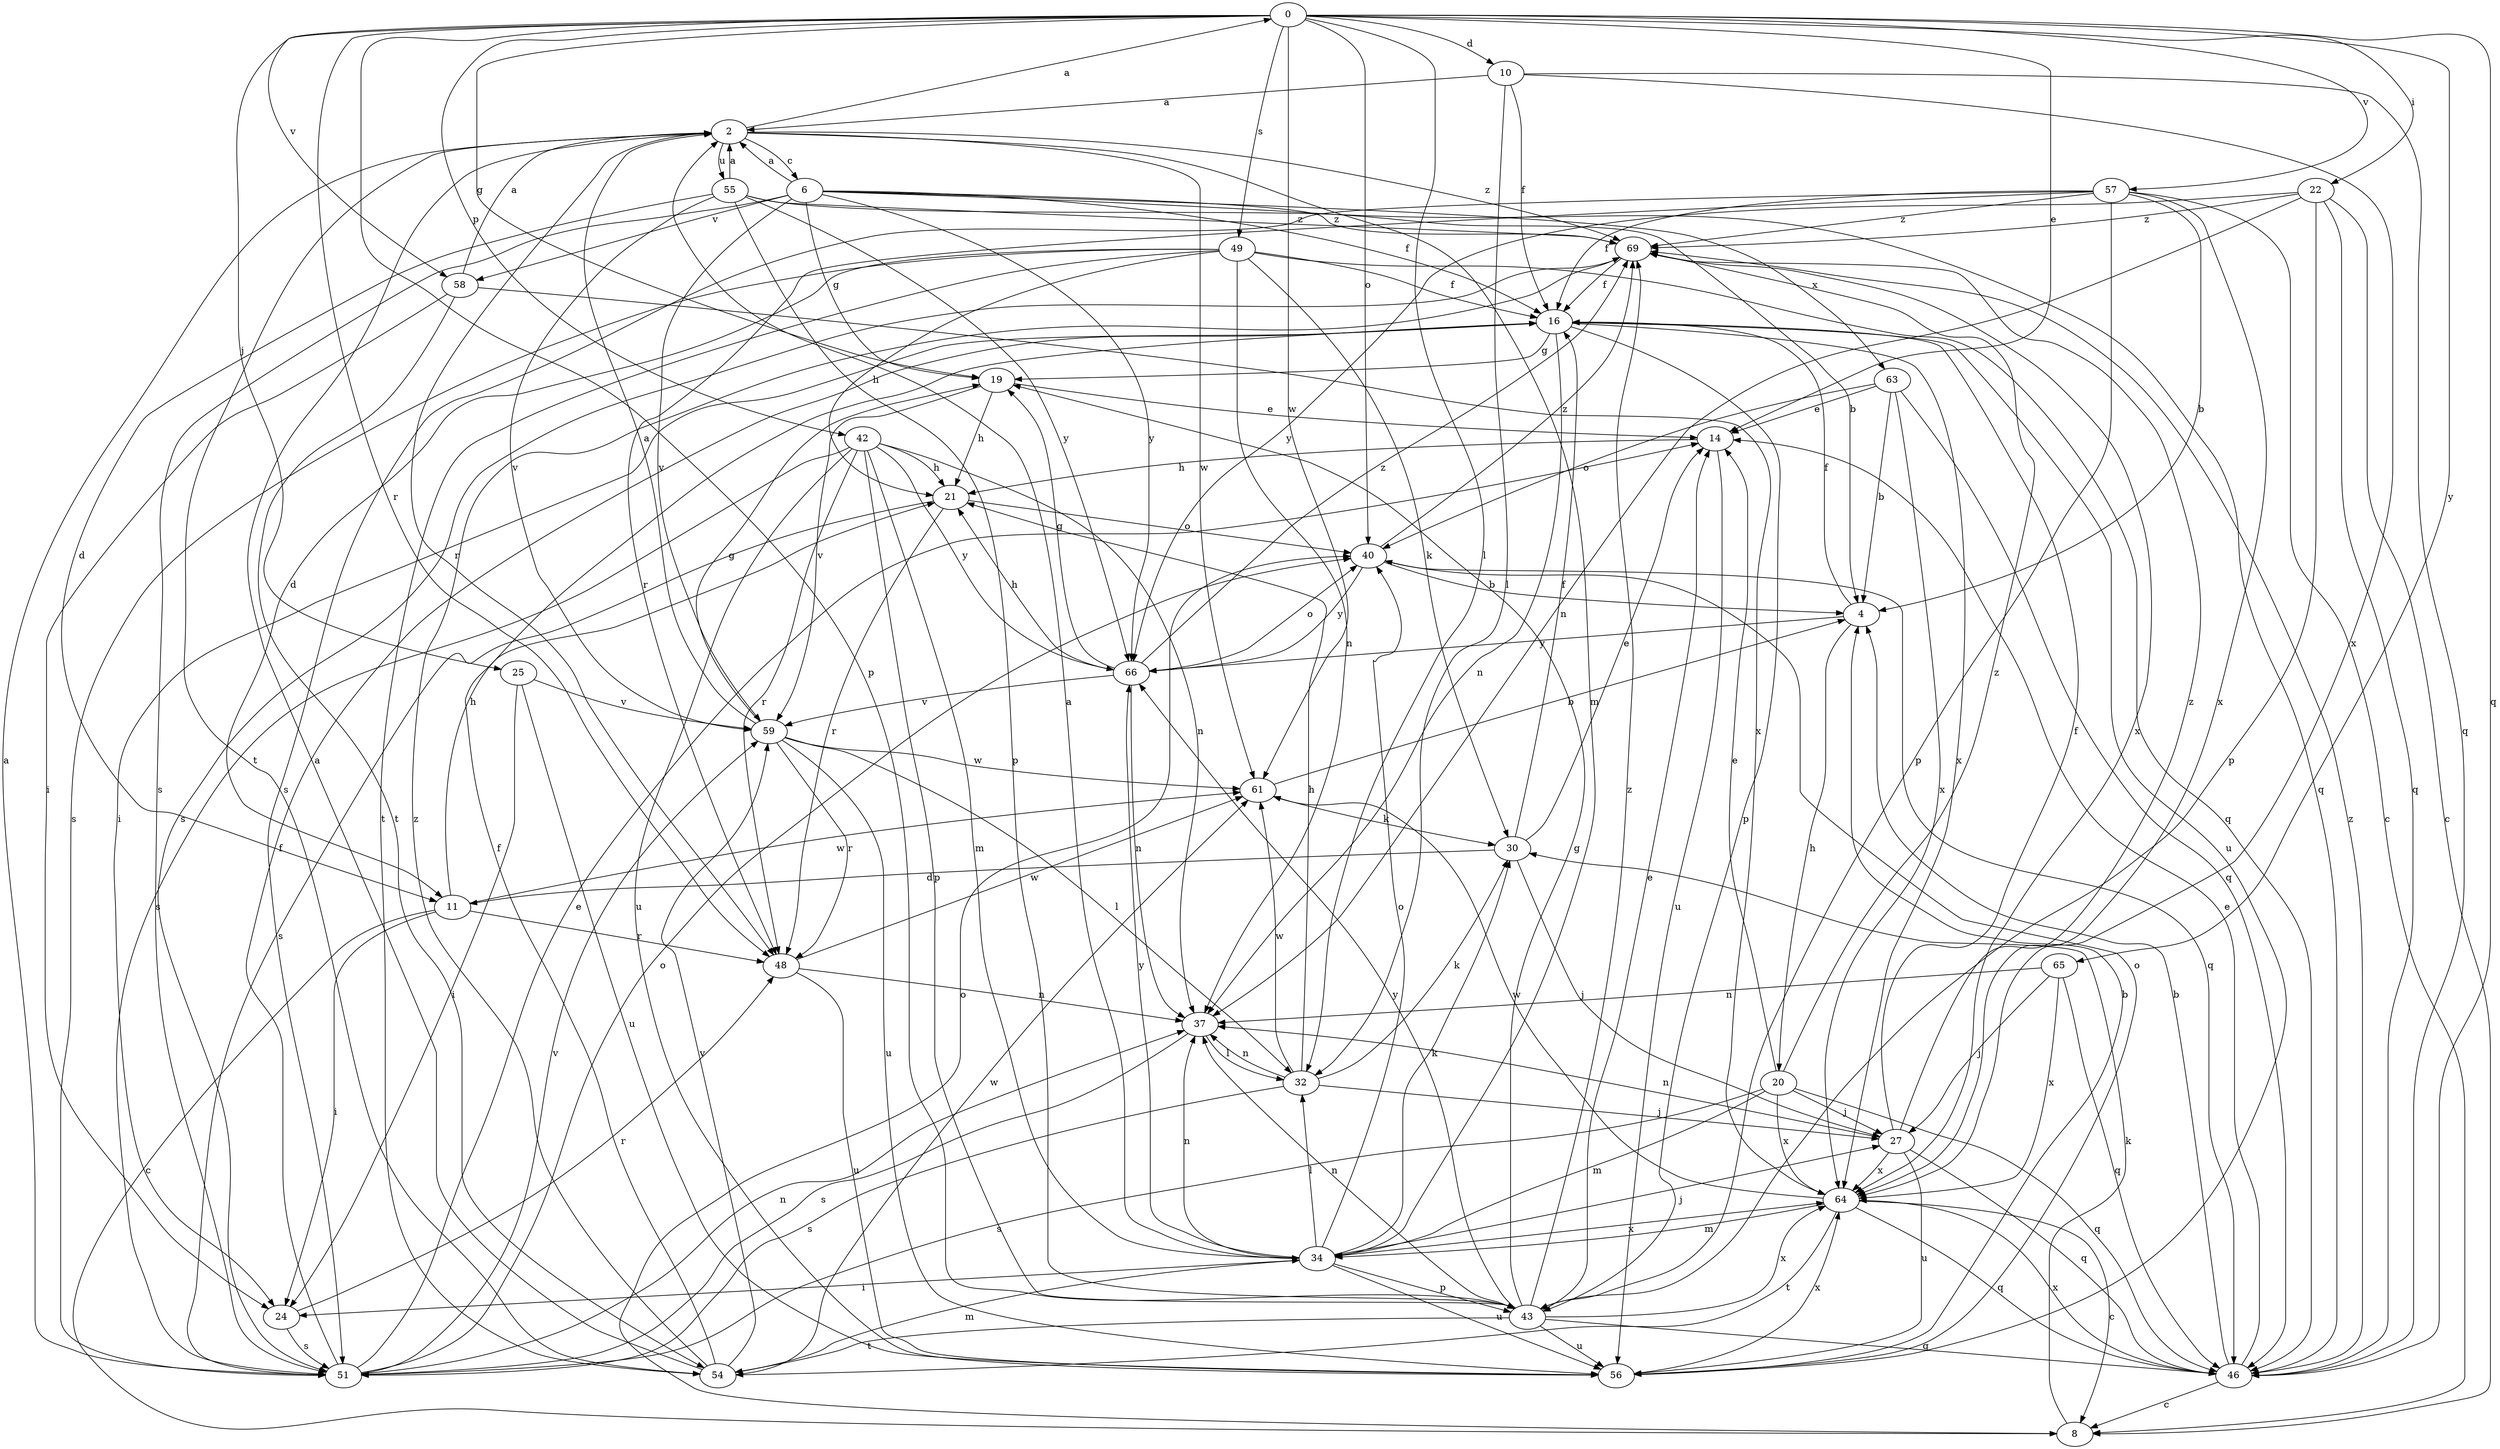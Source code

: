 strict digraph  {
0;
2;
4;
6;
8;
10;
11;
14;
16;
19;
20;
21;
22;
24;
25;
27;
30;
32;
34;
37;
40;
42;
43;
46;
48;
49;
51;
54;
55;
56;
57;
58;
59;
61;
63;
64;
65;
66;
69;
0 -> 10  [label=d];
0 -> 14  [label=e];
0 -> 19  [label=g];
0 -> 22  [label=i];
0 -> 25  [label=j];
0 -> 32  [label=l];
0 -> 40  [label=o];
0 -> 42  [label=p];
0 -> 43  [label=p];
0 -> 46  [label=q];
0 -> 48  [label=r];
0 -> 49  [label=s];
0 -> 57  [label=v];
0 -> 58  [label=v];
0 -> 61  [label=w];
0 -> 65  [label=y];
2 -> 0  [label=a];
2 -> 6  [label=c];
2 -> 34  [label=m];
2 -> 48  [label=r];
2 -> 54  [label=t];
2 -> 55  [label=u];
2 -> 61  [label=w];
2 -> 69  [label=z];
4 -> 16  [label=f];
4 -> 20  [label=h];
4 -> 66  [label=y];
6 -> 2  [label=a];
6 -> 4  [label=b];
6 -> 16  [label=f];
6 -> 19  [label=g];
6 -> 51  [label=s];
6 -> 58  [label=v];
6 -> 59  [label=v];
6 -> 63  [label=x];
6 -> 66  [label=y];
6 -> 69  [label=z];
8 -> 30  [label=k];
8 -> 40  [label=o];
10 -> 2  [label=a];
10 -> 16  [label=f];
10 -> 32  [label=l];
10 -> 46  [label=q];
10 -> 64  [label=x];
11 -> 8  [label=c];
11 -> 21  [label=h];
11 -> 24  [label=i];
11 -> 48  [label=r];
11 -> 61  [label=w];
14 -> 21  [label=h];
14 -> 56  [label=u];
16 -> 19  [label=g];
16 -> 24  [label=i];
16 -> 37  [label=n];
16 -> 43  [label=p];
16 -> 56  [label=u];
16 -> 64  [label=x];
19 -> 14  [label=e];
19 -> 21  [label=h];
19 -> 59  [label=v];
20 -> 14  [label=e];
20 -> 27  [label=j];
20 -> 34  [label=m];
20 -> 46  [label=q];
20 -> 51  [label=s];
20 -> 64  [label=x];
20 -> 69  [label=z];
21 -> 40  [label=o];
21 -> 48  [label=r];
21 -> 51  [label=s];
22 -> 8  [label=c];
22 -> 37  [label=n];
22 -> 43  [label=p];
22 -> 46  [label=q];
22 -> 66  [label=y];
22 -> 69  [label=z];
24 -> 48  [label=r];
24 -> 51  [label=s];
25 -> 24  [label=i];
25 -> 56  [label=u];
25 -> 59  [label=v];
27 -> 16  [label=f];
27 -> 37  [label=n];
27 -> 46  [label=q];
27 -> 56  [label=u];
27 -> 64  [label=x];
27 -> 69  [label=z];
30 -> 11  [label=d];
30 -> 14  [label=e];
30 -> 16  [label=f];
30 -> 27  [label=j];
32 -> 21  [label=h];
32 -> 27  [label=j];
32 -> 30  [label=k];
32 -> 37  [label=n];
32 -> 51  [label=s];
32 -> 61  [label=w];
34 -> 2  [label=a];
34 -> 24  [label=i];
34 -> 27  [label=j];
34 -> 30  [label=k];
34 -> 32  [label=l];
34 -> 37  [label=n];
34 -> 40  [label=o];
34 -> 43  [label=p];
34 -> 56  [label=u];
34 -> 64  [label=x];
34 -> 66  [label=y];
37 -> 32  [label=l];
37 -> 51  [label=s];
40 -> 4  [label=b];
40 -> 46  [label=q];
40 -> 66  [label=y];
40 -> 69  [label=z];
42 -> 21  [label=h];
42 -> 34  [label=m];
42 -> 37  [label=n];
42 -> 43  [label=p];
42 -> 48  [label=r];
42 -> 51  [label=s];
42 -> 56  [label=u];
42 -> 66  [label=y];
43 -> 14  [label=e];
43 -> 19  [label=g];
43 -> 37  [label=n];
43 -> 46  [label=q];
43 -> 54  [label=t];
43 -> 56  [label=u];
43 -> 64  [label=x];
43 -> 66  [label=y];
43 -> 69  [label=z];
46 -> 4  [label=b];
46 -> 8  [label=c];
46 -> 14  [label=e];
46 -> 64  [label=x];
46 -> 69  [label=z];
48 -> 37  [label=n];
48 -> 56  [label=u];
48 -> 61  [label=w];
49 -> 11  [label=d];
49 -> 16  [label=f];
49 -> 21  [label=h];
49 -> 30  [label=k];
49 -> 37  [label=n];
49 -> 46  [label=q];
49 -> 51  [label=s];
49 -> 54  [label=t];
51 -> 2  [label=a];
51 -> 14  [label=e];
51 -> 16  [label=f];
51 -> 37  [label=n];
51 -> 40  [label=o];
51 -> 59  [label=v];
54 -> 2  [label=a];
54 -> 16  [label=f];
54 -> 34  [label=m];
54 -> 59  [label=v];
54 -> 61  [label=w];
54 -> 69  [label=z];
55 -> 2  [label=a];
55 -> 11  [label=d];
55 -> 43  [label=p];
55 -> 46  [label=q];
55 -> 59  [label=v];
55 -> 66  [label=y];
55 -> 69  [label=z];
56 -> 4  [label=b];
56 -> 40  [label=o];
56 -> 64  [label=x];
57 -> 4  [label=b];
57 -> 8  [label=c];
57 -> 16  [label=f];
57 -> 43  [label=p];
57 -> 48  [label=r];
57 -> 51  [label=s];
57 -> 64  [label=x];
57 -> 69  [label=z];
58 -> 2  [label=a];
58 -> 24  [label=i];
58 -> 54  [label=t];
58 -> 64  [label=x];
59 -> 2  [label=a];
59 -> 19  [label=g];
59 -> 32  [label=l];
59 -> 48  [label=r];
59 -> 56  [label=u];
59 -> 61  [label=w];
61 -> 4  [label=b];
61 -> 30  [label=k];
63 -> 4  [label=b];
63 -> 14  [label=e];
63 -> 40  [label=o];
63 -> 46  [label=q];
63 -> 64  [label=x];
64 -> 8  [label=c];
64 -> 34  [label=m];
64 -> 46  [label=q];
64 -> 54  [label=t];
64 -> 61  [label=w];
65 -> 27  [label=j];
65 -> 37  [label=n];
65 -> 46  [label=q];
65 -> 64  [label=x];
66 -> 19  [label=g];
66 -> 21  [label=h];
66 -> 37  [label=n];
66 -> 40  [label=o];
66 -> 59  [label=v];
66 -> 69  [label=z];
69 -> 16  [label=f];
69 -> 51  [label=s];
69 -> 64  [label=x];
}
